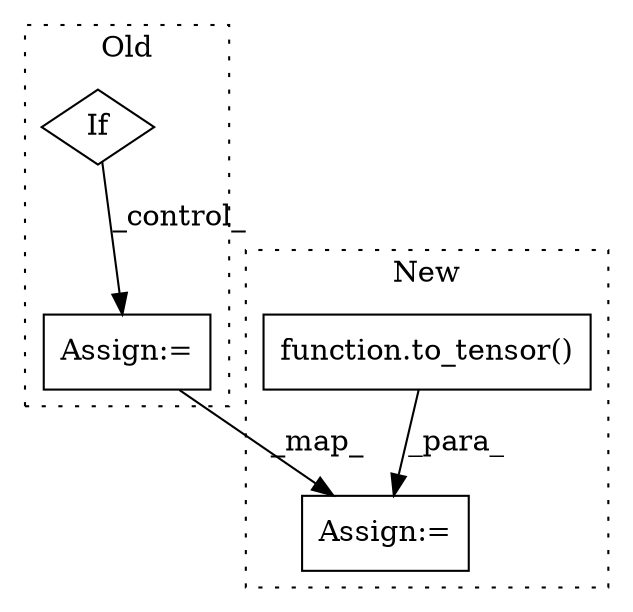 digraph G {
subgraph cluster0 {
1 [label="If" a="96" s="3038" l="3" shape="diamond"];
3 [label="Assign:=" a="68" s="3250" l="3" shape="box"];
label = "Old";
style="dotted";
}
subgraph cluster1 {
2 [label="function.to_tensor()" a="75" s="3192,3209" l="10,21" shape="box"];
4 [label="Assign:=" a="68" s="3283" l="3" shape="box"];
label = "New";
style="dotted";
}
1 -> 3 [label="_control_"];
2 -> 4 [label="_para_"];
3 -> 4 [label="_map_"];
}